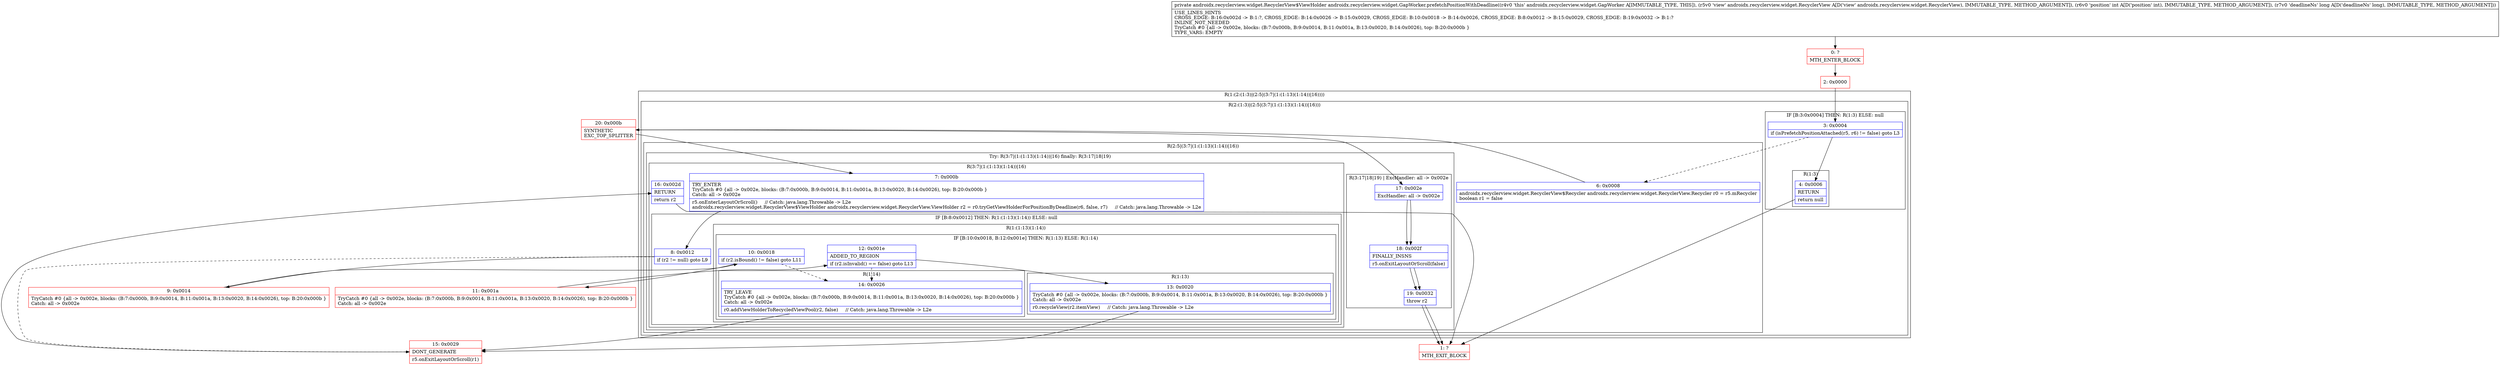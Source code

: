 digraph "CFG forandroidx.recyclerview.widget.GapWorker.prefetchPositionWithDeadline(Landroidx\/recyclerview\/widget\/RecyclerView;IJ)Landroidx\/recyclerview\/widget\/RecyclerView$ViewHolder;" {
subgraph cluster_Region_411980425 {
label = "R(1:(2:(1:3)|(2:5|(3:7|(1:(1:13)(1:14))|16))))";
node [shape=record,color=blue];
subgraph cluster_Region_1744043580 {
label = "R(2:(1:3)|(2:5|(3:7|(1:(1:13)(1:14))|16)))";
node [shape=record,color=blue];
subgraph cluster_IfRegion_1701492084 {
label = "IF [B:3:0x0004] THEN: R(1:3) ELSE: null";
node [shape=record,color=blue];
Node_3 [shape=record,label="{3\:\ 0x0004|if (isPrefetchPositionAttached(r5, r6) != false) goto L3\l}"];
subgraph cluster_Region_525749146 {
label = "R(1:3)";
node [shape=record,color=blue];
Node_4 [shape=record,label="{4\:\ 0x0006|RETURN\l|return null\l}"];
}
}
subgraph cluster_Region_1330615471 {
label = "R(2:5|(3:7|(1:(1:13)(1:14))|16))";
node [shape=record,color=blue];
Node_6 [shape=record,label="{6\:\ 0x0008|androidx.recyclerview.widget.RecyclerView$Recycler androidx.recyclerview.widget.RecyclerView.Recycler r0 = r5.mRecycler\lboolean r1 = false\l}"];
subgraph cluster_TryCatchRegion_1965443299 {
label = "Try: R(3:7|(1:(1:13)(1:14))|16) finally: R(3:17|18|19)";
node [shape=record,color=blue];
subgraph cluster_Region_1609736047 {
label = "R(3:7|(1:(1:13)(1:14))|16)";
node [shape=record,color=blue];
Node_7 [shape=record,label="{7\:\ 0x000b|TRY_ENTER\lTryCatch #0 \{all \-\> 0x002e, blocks: (B:7:0x000b, B:9:0x0014, B:11:0x001a, B:13:0x0020, B:14:0x0026), top: B:20:0x000b \}\lCatch: all \-\> 0x002e\l|r5.onEnterLayoutOrScroll()     \/\/ Catch: java.lang.Throwable \-\> L2e\landroidx.recyclerview.widget.RecyclerView$ViewHolder androidx.recyclerview.widget.RecyclerView.ViewHolder r2 = r0.tryGetViewHolderForPositionByDeadline(r6, false, r7)     \/\/ Catch: java.lang.Throwable \-\> L2e\l}"];
subgraph cluster_IfRegion_2055615515 {
label = "IF [B:8:0x0012] THEN: R(1:(1:13)(1:14)) ELSE: null";
node [shape=record,color=blue];
Node_8 [shape=record,label="{8\:\ 0x0012|if (r2 != null) goto L9\l}"];
subgraph cluster_Region_224156261 {
label = "R(1:(1:13)(1:14))";
node [shape=record,color=blue];
subgraph cluster_IfRegion_826594755 {
label = "IF [B:10:0x0018, B:12:0x001e] THEN: R(1:13) ELSE: R(1:14)";
node [shape=record,color=blue];
Node_10 [shape=record,label="{10\:\ 0x0018|if (r2.isBound() != false) goto L11\l}"];
Node_12 [shape=record,label="{12\:\ 0x001e|ADDED_TO_REGION\l|if (r2.isInvalid() == false) goto L13\l}"];
subgraph cluster_Region_1694252789 {
label = "R(1:13)";
node [shape=record,color=blue];
Node_13 [shape=record,label="{13\:\ 0x0020|TryCatch #0 \{all \-\> 0x002e, blocks: (B:7:0x000b, B:9:0x0014, B:11:0x001a, B:13:0x0020, B:14:0x0026), top: B:20:0x000b \}\lCatch: all \-\> 0x002e\l|r0.recycleView(r2.itemView)     \/\/ Catch: java.lang.Throwable \-\> L2e\l}"];
}
subgraph cluster_Region_1239362403 {
label = "R(1:14)";
node [shape=record,color=blue];
Node_14 [shape=record,label="{14\:\ 0x0026|TRY_LEAVE\lTryCatch #0 \{all \-\> 0x002e, blocks: (B:7:0x000b, B:9:0x0014, B:11:0x001a, B:13:0x0020, B:14:0x0026), top: B:20:0x000b \}\lCatch: all \-\> 0x002e\l|r0.addViewHolderToRecycledViewPool(r2, false)     \/\/ Catch: java.lang.Throwable \-\> L2e\l}"];
}
}
}
}
Node_16 [shape=record,label="{16\:\ 0x002d|RETURN\l|return r2\l}"];
}
subgraph cluster_Region_1034784687 {
label = "R(3:17|18|19) | ExcHandler: all \-\> 0x002e\l";
node [shape=record,color=blue];
Node_17 [shape=record,label="{17\:\ 0x002e|ExcHandler: all \-\> 0x002e\l}"];
Node_18 [shape=record,label="{18\:\ 0x002f|FINALLY_INSNS\l|r5.onExitLayoutOrScroll(false)\l}"];
Node_19 [shape=record,label="{19\:\ 0x0032|throw r2\l}"];
}
}
}
}
}
subgraph cluster_Region_1034784687 {
label = "R(3:17|18|19) | ExcHandler: all \-\> 0x002e\l";
node [shape=record,color=blue];
Node_17 [shape=record,label="{17\:\ 0x002e|ExcHandler: all \-\> 0x002e\l}"];
Node_18 [shape=record,label="{18\:\ 0x002f|FINALLY_INSNS\l|r5.onExitLayoutOrScroll(false)\l}"];
Node_19 [shape=record,label="{19\:\ 0x0032|throw r2\l}"];
}
Node_0 [shape=record,color=red,label="{0\:\ ?|MTH_ENTER_BLOCK\l}"];
Node_2 [shape=record,color=red,label="{2\:\ 0x0000}"];
Node_1 [shape=record,color=red,label="{1\:\ ?|MTH_EXIT_BLOCK\l}"];
Node_20 [shape=record,color=red,label="{20\:\ 0x000b|SYNTHETIC\lEXC_TOP_SPLITTER\l}"];
Node_9 [shape=record,color=red,label="{9\:\ 0x0014|TryCatch #0 \{all \-\> 0x002e, blocks: (B:7:0x000b, B:9:0x0014, B:11:0x001a, B:13:0x0020, B:14:0x0026), top: B:20:0x000b \}\lCatch: all \-\> 0x002e\l}"];
Node_11 [shape=record,color=red,label="{11\:\ 0x001a|TryCatch #0 \{all \-\> 0x002e, blocks: (B:7:0x000b, B:9:0x0014, B:11:0x001a, B:13:0x0020, B:14:0x0026), top: B:20:0x000b \}\lCatch: all \-\> 0x002e\l}"];
Node_15 [shape=record,color=red,label="{15\:\ 0x0029|DONT_GENERATE\l|r5.onExitLayoutOrScroll(r1)\l}"];
MethodNode[shape=record,label="{private androidx.recyclerview.widget.RecyclerView$ViewHolder androidx.recyclerview.widget.GapWorker.prefetchPositionWithDeadline((r4v0 'this' androidx.recyclerview.widget.GapWorker A[IMMUTABLE_TYPE, THIS]), (r5v0 'view' androidx.recyclerview.widget.RecyclerView A[D('view' androidx.recyclerview.widget.RecyclerView), IMMUTABLE_TYPE, METHOD_ARGUMENT]), (r6v0 'position' int A[D('position' int), IMMUTABLE_TYPE, METHOD_ARGUMENT]), (r7v0 'deadlineNs' long A[D('deadlineNs' long), IMMUTABLE_TYPE, METHOD_ARGUMENT]))  | USE_LINES_HINTS\lCROSS_EDGE: B:16:0x002d \-\> B:1:?, CROSS_EDGE: B:14:0x0026 \-\> B:15:0x0029, CROSS_EDGE: B:10:0x0018 \-\> B:14:0x0026, CROSS_EDGE: B:8:0x0012 \-\> B:15:0x0029, CROSS_EDGE: B:19:0x0032 \-\> B:1:?\lINLINE_NOT_NEEDED\lTryCatch #0 \{all \-\> 0x002e, blocks: (B:7:0x000b, B:9:0x0014, B:11:0x001a, B:13:0x0020, B:14:0x0026), top: B:20:0x000b \}\lTYPE_VARS: EMPTY\l}"];
MethodNode -> Node_0;Node_3 -> Node_4;
Node_3 -> Node_6[style=dashed];
Node_4 -> Node_1;
Node_6 -> Node_20;
Node_7 -> Node_8;
Node_8 -> Node_9;
Node_8 -> Node_15[style=dashed];
Node_10 -> Node_11;
Node_10 -> Node_14[style=dashed];
Node_12 -> Node_13;
Node_12 -> Node_14[style=dashed];
Node_13 -> Node_15;
Node_14 -> Node_15;
Node_16 -> Node_1;
Node_17 -> Node_18;
Node_18 -> Node_19;
Node_19 -> Node_1;
Node_17 -> Node_18;
Node_18 -> Node_19;
Node_19 -> Node_1;
Node_0 -> Node_2;
Node_2 -> Node_3;
Node_20 -> Node_7;
Node_20 -> Node_17;
Node_9 -> Node_10;
Node_11 -> Node_12;
Node_15 -> Node_16;
}

